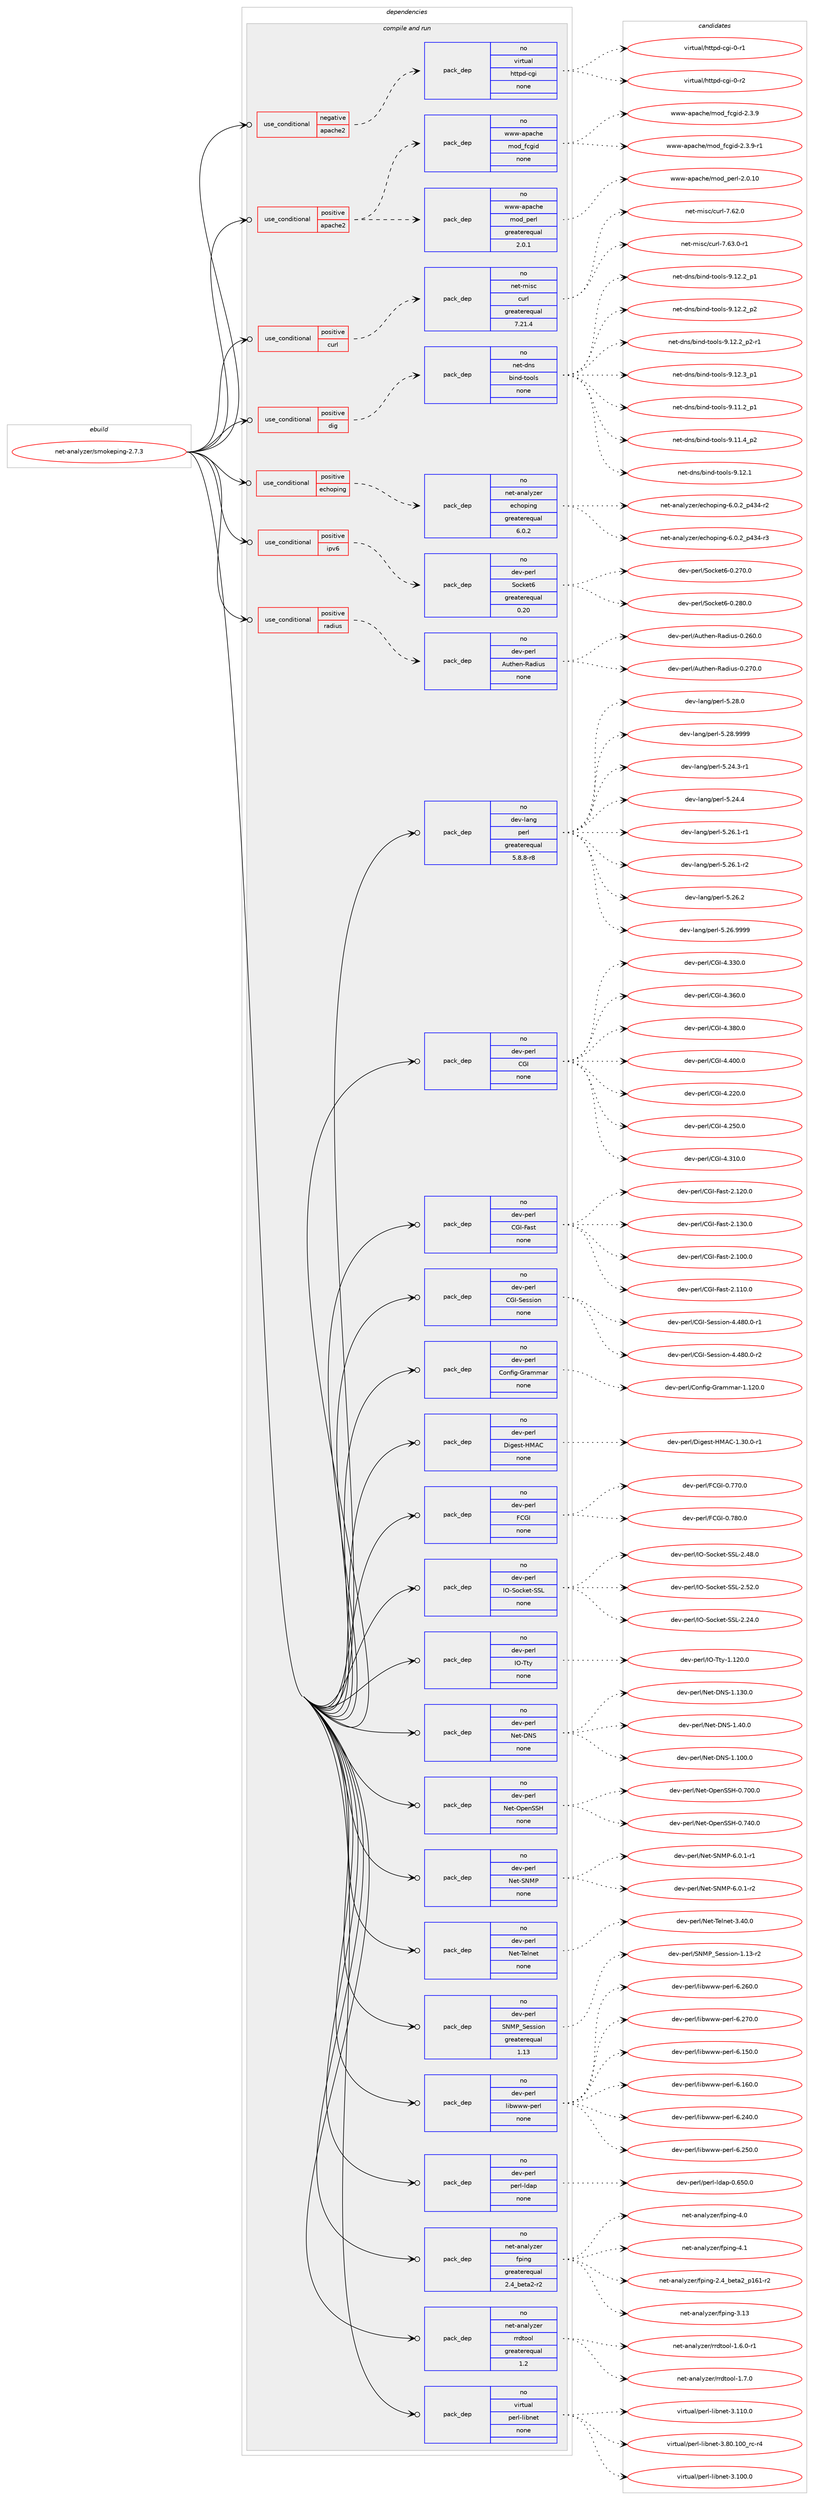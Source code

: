digraph prolog {

# *************
# Graph options
# *************

newrank=true;
concentrate=true;
compound=true;
graph [rankdir=LR,fontname=Helvetica,fontsize=10,ranksep=1.5];#, ranksep=2.5, nodesep=0.2];
edge  [arrowhead=vee];
node  [fontname=Helvetica,fontsize=10];

# **********
# The ebuild
# **********

subgraph cluster_leftcol {
color=gray;
rank=same;
label=<<i>ebuild</i>>;
id [label="net-analyzer/smokeping-2.7.3", color=red, width=4, href="../net-analyzer/smokeping-2.7.3.svg"];
}

# ****************
# The dependencies
# ****************

subgraph cluster_midcol {
color=gray;
label=<<i>dependencies</i>>;
subgraph cluster_compile {
fillcolor="#eeeeee";
style=filled;
label=<<i>compile</i>>;
}
subgraph cluster_compileandrun {
fillcolor="#eeeeee";
style=filled;
label=<<i>compile and run</i>>;
subgraph cond322 {
dependency2736 [label=<<TABLE BORDER="0" CELLBORDER="1" CELLSPACING="0" CELLPADDING="4"><TR><TD ROWSPAN="3" CELLPADDING="10">use_conditional</TD></TR><TR><TD>negative</TD></TR><TR><TD>apache2</TD></TR></TABLE>>, shape=none, color=red];
subgraph pack2316 {
dependency2737 [label=<<TABLE BORDER="0" CELLBORDER="1" CELLSPACING="0" CELLPADDING="4" WIDTH="220"><TR><TD ROWSPAN="6" CELLPADDING="30">pack_dep</TD></TR><TR><TD WIDTH="110">no</TD></TR><TR><TD>virtual</TD></TR><TR><TD>httpd-cgi</TD></TR><TR><TD>none</TD></TR><TR><TD></TD></TR></TABLE>>, shape=none, color=blue];
}
dependency2736:e -> dependency2737:w [weight=20,style="dashed",arrowhead="vee"];
}
id:e -> dependency2736:w [weight=20,style="solid",arrowhead="odotvee"];
subgraph cond323 {
dependency2738 [label=<<TABLE BORDER="0" CELLBORDER="1" CELLSPACING="0" CELLPADDING="4"><TR><TD ROWSPAN="3" CELLPADDING="10">use_conditional</TD></TR><TR><TD>positive</TD></TR><TR><TD>apache2</TD></TR></TABLE>>, shape=none, color=red];
subgraph pack2317 {
dependency2739 [label=<<TABLE BORDER="0" CELLBORDER="1" CELLSPACING="0" CELLPADDING="4" WIDTH="220"><TR><TD ROWSPAN="6" CELLPADDING="30">pack_dep</TD></TR><TR><TD WIDTH="110">no</TD></TR><TR><TD>www-apache</TD></TR><TR><TD>mod_perl</TD></TR><TR><TD>greaterequal</TD></TR><TR><TD>2.0.1</TD></TR></TABLE>>, shape=none, color=blue];
}
dependency2738:e -> dependency2739:w [weight=20,style="dashed",arrowhead="vee"];
subgraph pack2318 {
dependency2740 [label=<<TABLE BORDER="0" CELLBORDER="1" CELLSPACING="0" CELLPADDING="4" WIDTH="220"><TR><TD ROWSPAN="6" CELLPADDING="30">pack_dep</TD></TR><TR><TD WIDTH="110">no</TD></TR><TR><TD>www-apache</TD></TR><TR><TD>mod_fcgid</TD></TR><TR><TD>none</TD></TR><TR><TD></TD></TR></TABLE>>, shape=none, color=blue];
}
dependency2738:e -> dependency2740:w [weight=20,style="dashed",arrowhead="vee"];
}
id:e -> dependency2738:w [weight=20,style="solid",arrowhead="odotvee"];
subgraph cond324 {
dependency2741 [label=<<TABLE BORDER="0" CELLBORDER="1" CELLSPACING="0" CELLPADDING="4"><TR><TD ROWSPAN="3" CELLPADDING="10">use_conditional</TD></TR><TR><TD>positive</TD></TR><TR><TD>curl</TD></TR></TABLE>>, shape=none, color=red];
subgraph pack2319 {
dependency2742 [label=<<TABLE BORDER="0" CELLBORDER="1" CELLSPACING="0" CELLPADDING="4" WIDTH="220"><TR><TD ROWSPAN="6" CELLPADDING="30">pack_dep</TD></TR><TR><TD WIDTH="110">no</TD></TR><TR><TD>net-misc</TD></TR><TR><TD>curl</TD></TR><TR><TD>greaterequal</TD></TR><TR><TD>7.21.4</TD></TR></TABLE>>, shape=none, color=blue];
}
dependency2741:e -> dependency2742:w [weight=20,style="dashed",arrowhead="vee"];
}
id:e -> dependency2741:w [weight=20,style="solid",arrowhead="odotvee"];
subgraph cond325 {
dependency2743 [label=<<TABLE BORDER="0" CELLBORDER="1" CELLSPACING="0" CELLPADDING="4"><TR><TD ROWSPAN="3" CELLPADDING="10">use_conditional</TD></TR><TR><TD>positive</TD></TR><TR><TD>dig</TD></TR></TABLE>>, shape=none, color=red];
subgraph pack2320 {
dependency2744 [label=<<TABLE BORDER="0" CELLBORDER="1" CELLSPACING="0" CELLPADDING="4" WIDTH="220"><TR><TD ROWSPAN="6" CELLPADDING="30">pack_dep</TD></TR><TR><TD WIDTH="110">no</TD></TR><TR><TD>net-dns</TD></TR><TR><TD>bind-tools</TD></TR><TR><TD>none</TD></TR><TR><TD></TD></TR></TABLE>>, shape=none, color=blue];
}
dependency2743:e -> dependency2744:w [weight=20,style="dashed",arrowhead="vee"];
}
id:e -> dependency2743:w [weight=20,style="solid",arrowhead="odotvee"];
subgraph cond326 {
dependency2745 [label=<<TABLE BORDER="0" CELLBORDER="1" CELLSPACING="0" CELLPADDING="4"><TR><TD ROWSPAN="3" CELLPADDING="10">use_conditional</TD></TR><TR><TD>positive</TD></TR><TR><TD>echoping</TD></TR></TABLE>>, shape=none, color=red];
subgraph pack2321 {
dependency2746 [label=<<TABLE BORDER="0" CELLBORDER="1" CELLSPACING="0" CELLPADDING="4" WIDTH="220"><TR><TD ROWSPAN="6" CELLPADDING="30">pack_dep</TD></TR><TR><TD WIDTH="110">no</TD></TR><TR><TD>net-analyzer</TD></TR><TR><TD>echoping</TD></TR><TR><TD>greaterequal</TD></TR><TR><TD>6.0.2</TD></TR></TABLE>>, shape=none, color=blue];
}
dependency2745:e -> dependency2746:w [weight=20,style="dashed",arrowhead="vee"];
}
id:e -> dependency2745:w [weight=20,style="solid",arrowhead="odotvee"];
subgraph cond327 {
dependency2747 [label=<<TABLE BORDER="0" CELLBORDER="1" CELLSPACING="0" CELLPADDING="4"><TR><TD ROWSPAN="3" CELLPADDING="10">use_conditional</TD></TR><TR><TD>positive</TD></TR><TR><TD>ipv6</TD></TR></TABLE>>, shape=none, color=red];
subgraph pack2322 {
dependency2748 [label=<<TABLE BORDER="0" CELLBORDER="1" CELLSPACING="0" CELLPADDING="4" WIDTH="220"><TR><TD ROWSPAN="6" CELLPADDING="30">pack_dep</TD></TR><TR><TD WIDTH="110">no</TD></TR><TR><TD>dev-perl</TD></TR><TR><TD>Socket6</TD></TR><TR><TD>greaterequal</TD></TR><TR><TD>0.20</TD></TR></TABLE>>, shape=none, color=blue];
}
dependency2747:e -> dependency2748:w [weight=20,style="dashed",arrowhead="vee"];
}
id:e -> dependency2747:w [weight=20,style="solid",arrowhead="odotvee"];
subgraph cond328 {
dependency2749 [label=<<TABLE BORDER="0" CELLBORDER="1" CELLSPACING="0" CELLPADDING="4"><TR><TD ROWSPAN="3" CELLPADDING="10">use_conditional</TD></TR><TR><TD>positive</TD></TR><TR><TD>radius</TD></TR></TABLE>>, shape=none, color=red];
subgraph pack2323 {
dependency2750 [label=<<TABLE BORDER="0" CELLBORDER="1" CELLSPACING="0" CELLPADDING="4" WIDTH="220"><TR><TD ROWSPAN="6" CELLPADDING="30">pack_dep</TD></TR><TR><TD WIDTH="110">no</TD></TR><TR><TD>dev-perl</TD></TR><TR><TD>Authen-Radius</TD></TR><TR><TD>none</TD></TR><TR><TD></TD></TR></TABLE>>, shape=none, color=blue];
}
dependency2749:e -> dependency2750:w [weight=20,style="dashed",arrowhead="vee"];
}
id:e -> dependency2749:w [weight=20,style="solid",arrowhead="odotvee"];
subgraph pack2324 {
dependency2751 [label=<<TABLE BORDER="0" CELLBORDER="1" CELLSPACING="0" CELLPADDING="4" WIDTH="220"><TR><TD ROWSPAN="6" CELLPADDING="30">pack_dep</TD></TR><TR><TD WIDTH="110">no</TD></TR><TR><TD>dev-lang</TD></TR><TR><TD>perl</TD></TR><TR><TD>greaterequal</TD></TR><TR><TD>5.8.8-r8</TD></TR></TABLE>>, shape=none, color=blue];
}
id:e -> dependency2751:w [weight=20,style="solid",arrowhead="odotvee"];
subgraph pack2325 {
dependency2752 [label=<<TABLE BORDER="0" CELLBORDER="1" CELLSPACING="0" CELLPADDING="4" WIDTH="220"><TR><TD ROWSPAN="6" CELLPADDING="30">pack_dep</TD></TR><TR><TD WIDTH="110">no</TD></TR><TR><TD>dev-perl</TD></TR><TR><TD>CGI</TD></TR><TR><TD>none</TD></TR><TR><TD></TD></TR></TABLE>>, shape=none, color=blue];
}
id:e -> dependency2752:w [weight=20,style="solid",arrowhead="odotvee"];
subgraph pack2326 {
dependency2753 [label=<<TABLE BORDER="0" CELLBORDER="1" CELLSPACING="0" CELLPADDING="4" WIDTH="220"><TR><TD ROWSPAN="6" CELLPADDING="30">pack_dep</TD></TR><TR><TD WIDTH="110">no</TD></TR><TR><TD>dev-perl</TD></TR><TR><TD>CGI-Fast</TD></TR><TR><TD>none</TD></TR><TR><TD></TD></TR></TABLE>>, shape=none, color=blue];
}
id:e -> dependency2753:w [weight=20,style="solid",arrowhead="odotvee"];
subgraph pack2327 {
dependency2754 [label=<<TABLE BORDER="0" CELLBORDER="1" CELLSPACING="0" CELLPADDING="4" WIDTH="220"><TR><TD ROWSPAN="6" CELLPADDING="30">pack_dep</TD></TR><TR><TD WIDTH="110">no</TD></TR><TR><TD>dev-perl</TD></TR><TR><TD>CGI-Session</TD></TR><TR><TD>none</TD></TR><TR><TD></TD></TR></TABLE>>, shape=none, color=blue];
}
id:e -> dependency2754:w [weight=20,style="solid",arrowhead="odotvee"];
subgraph pack2328 {
dependency2755 [label=<<TABLE BORDER="0" CELLBORDER="1" CELLSPACING="0" CELLPADDING="4" WIDTH="220"><TR><TD ROWSPAN="6" CELLPADDING="30">pack_dep</TD></TR><TR><TD WIDTH="110">no</TD></TR><TR><TD>dev-perl</TD></TR><TR><TD>Config-Grammar</TD></TR><TR><TD>none</TD></TR><TR><TD></TD></TR></TABLE>>, shape=none, color=blue];
}
id:e -> dependency2755:w [weight=20,style="solid",arrowhead="odotvee"];
subgraph pack2329 {
dependency2756 [label=<<TABLE BORDER="0" CELLBORDER="1" CELLSPACING="0" CELLPADDING="4" WIDTH="220"><TR><TD ROWSPAN="6" CELLPADDING="30">pack_dep</TD></TR><TR><TD WIDTH="110">no</TD></TR><TR><TD>dev-perl</TD></TR><TR><TD>Digest-HMAC</TD></TR><TR><TD>none</TD></TR><TR><TD></TD></TR></TABLE>>, shape=none, color=blue];
}
id:e -> dependency2756:w [weight=20,style="solid",arrowhead="odotvee"];
subgraph pack2330 {
dependency2757 [label=<<TABLE BORDER="0" CELLBORDER="1" CELLSPACING="0" CELLPADDING="4" WIDTH="220"><TR><TD ROWSPAN="6" CELLPADDING="30">pack_dep</TD></TR><TR><TD WIDTH="110">no</TD></TR><TR><TD>dev-perl</TD></TR><TR><TD>FCGI</TD></TR><TR><TD>none</TD></TR><TR><TD></TD></TR></TABLE>>, shape=none, color=blue];
}
id:e -> dependency2757:w [weight=20,style="solid",arrowhead="odotvee"];
subgraph pack2331 {
dependency2758 [label=<<TABLE BORDER="0" CELLBORDER="1" CELLSPACING="0" CELLPADDING="4" WIDTH="220"><TR><TD ROWSPAN="6" CELLPADDING="30">pack_dep</TD></TR><TR><TD WIDTH="110">no</TD></TR><TR><TD>dev-perl</TD></TR><TR><TD>IO-Socket-SSL</TD></TR><TR><TD>none</TD></TR><TR><TD></TD></TR></TABLE>>, shape=none, color=blue];
}
id:e -> dependency2758:w [weight=20,style="solid",arrowhead="odotvee"];
subgraph pack2332 {
dependency2759 [label=<<TABLE BORDER="0" CELLBORDER="1" CELLSPACING="0" CELLPADDING="4" WIDTH="220"><TR><TD ROWSPAN="6" CELLPADDING="30">pack_dep</TD></TR><TR><TD WIDTH="110">no</TD></TR><TR><TD>dev-perl</TD></TR><TR><TD>IO-Tty</TD></TR><TR><TD>none</TD></TR><TR><TD></TD></TR></TABLE>>, shape=none, color=blue];
}
id:e -> dependency2759:w [weight=20,style="solid",arrowhead="odotvee"];
subgraph pack2333 {
dependency2760 [label=<<TABLE BORDER="0" CELLBORDER="1" CELLSPACING="0" CELLPADDING="4" WIDTH="220"><TR><TD ROWSPAN="6" CELLPADDING="30">pack_dep</TD></TR><TR><TD WIDTH="110">no</TD></TR><TR><TD>dev-perl</TD></TR><TR><TD>Net-DNS</TD></TR><TR><TD>none</TD></TR><TR><TD></TD></TR></TABLE>>, shape=none, color=blue];
}
id:e -> dependency2760:w [weight=20,style="solid",arrowhead="odotvee"];
subgraph pack2334 {
dependency2761 [label=<<TABLE BORDER="0" CELLBORDER="1" CELLSPACING="0" CELLPADDING="4" WIDTH="220"><TR><TD ROWSPAN="6" CELLPADDING="30">pack_dep</TD></TR><TR><TD WIDTH="110">no</TD></TR><TR><TD>dev-perl</TD></TR><TR><TD>Net-OpenSSH</TD></TR><TR><TD>none</TD></TR><TR><TD></TD></TR></TABLE>>, shape=none, color=blue];
}
id:e -> dependency2761:w [weight=20,style="solid",arrowhead="odotvee"];
subgraph pack2335 {
dependency2762 [label=<<TABLE BORDER="0" CELLBORDER="1" CELLSPACING="0" CELLPADDING="4" WIDTH="220"><TR><TD ROWSPAN="6" CELLPADDING="30">pack_dep</TD></TR><TR><TD WIDTH="110">no</TD></TR><TR><TD>dev-perl</TD></TR><TR><TD>Net-SNMP</TD></TR><TR><TD>none</TD></TR><TR><TD></TD></TR></TABLE>>, shape=none, color=blue];
}
id:e -> dependency2762:w [weight=20,style="solid",arrowhead="odotvee"];
subgraph pack2336 {
dependency2763 [label=<<TABLE BORDER="0" CELLBORDER="1" CELLSPACING="0" CELLPADDING="4" WIDTH="220"><TR><TD ROWSPAN="6" CELLPADDING="30">pack_dep</TD></TR><TR><TD WIDTH="110">no</TD></TR><TR><TD>dev-perl</TD></TR><TR><TD>Net-Telnet</TD></TR><TR><TD>none</TD></TR><TR><TD></TD></TR></TABLE>>, shape=none, color=blue];
}
id:e -> dependency2763:w [weight=20,style="solid",arrowhead="odotvee"];
subgraph pack2337 {
dependency2764 [label=<<TABLE BORDER="0" CELLBORDER="1" CELLSPACING="0" CELLPADDING="4" WIDTH="220"><TR><TD ROWSPAN="6" CELLPADDING="30">pack_dep</TD></TR><TR><TD WIDTH="110">no</TD></TR><TR><TD>dev-perl</TD></TR><TR><TD>SNMP_Session</TD></TR><TR><TD>greaterequal</TD></TR><TR><TD>1.13</TD></TR></TABLE>>, shape=none, color=blue];
}
id:e -> dependency2764:w [weight=20,style="solid",arrowhead="odotvee"];
subgraph pack2338 {
dependency2765 [label=<<TABLE BORDER="0" CELLBORDER="1" CELLSPACING="0" CELLPADDING="4" WIDTH="220"><TR><TD ROWSPAN="6" CELLPADDING="30">pack_dep</TD></TR><TR><TD WIDTH="110">no</TD></TR><TR><TD>dev-perl</TD></TR><TR><TD>libwww-perl</TD></TR><TR><TD>none</TD></TR><TR><TD></TD></TR></TABLE>>, shape=none, color=blue];
}
id:e -> dependency2765:w [weight=20,style="solid",arrowhead="odotvee"];
subgraph pack2339 {
dependency2766 [label=<<TABLE BORDER="0" CELLBORDER="1" CELLSPACING="0" CELLPADDING="4" WIDTH="220"><TR><TD ROWSPAN="6" CELLPADDING="30">pack_dep</TD></TR><TR><TD WIDTH="110">no</TD></TR><TR><TD>dev-perl</TD></TR><TR><TD>perl-ldap</TD></TR><TR><TD>none</TD></TR><TR><TD></TD></TR></TABLE>>, shape=none, color=blue];
}
id:e -> dependency2766:w [weight=20,style="solid",arrowhead="odotvee"];
subgraph pack2340 {
dependency2767 [label=<<TABLE BORDER="0" CELLBORDER="1" CELLSPACING="0" CELLPADDING="4" WIDTH="220"><TR><TD ROWSPAN="6" CELLPADDING="30">pack_dep</TD></TR><TR><TD WIDTH="110">no</TD></TR><TR><TD>net-analyzer</TD></TR><TR><TD>fping</TD></TR><TR><TD>greaterequal</TD></TR><TR><TD>2.4_beta2-r2</TD></TR></TABLE>>, shape=none, color=blue];
}
id:e -> dependency2767:w [weight=20,style="solid",arrowhead="odotvee"];
subgraph pack2341 {
dependency2768 [label=<<TABLE BORDER="0" CELLBORDER="1" CELLSPACING="0" CELLPADDING="4" WIDTH="220"><TR><TD ROWSPAN="6" CELLPADDING="30">pack_dep</TD></TR><TR><TD WIDTH="110">no</TD></TR><TR><TD>net-analyzer</TD></TR><TR><TD>rrdtool</TD></TR><TR><TD>greaterequal</TD></TR><TR><TD>1.2</TD></TR></TABLE>>, shape=none, color=blue];
}
id:e -> dependency2768:w [weight=20,style="solid",arrowhead="odotvee"];
subgraph pack2342 {
dependency2769 [label=<<TABLE BORDER="0" CELLBORDER="1" CELLSPACING="0" CELLPADDING="4" WIDTH="220"><TR><TD ROWSPAN="6" CELLPADDING="30">pack_dep</TD></TR><TR><TD WIDTH="110">no</TD></TR><TR><TD>virtual</TD></TR><TR><TD>perl-libnet</TD></TR><TR><TD>none</TD></TR><TR><TD></TD></TR></TABLE>>, shape=none, color=blue];
}
id:e -> dependency2769:w [weight=20,style="solid",arrowhead="odotvee"];
}
subgraph cluster_run {
fillcolor="#eeeeee";
style=filled;
label=<<i>run</i>>;
}
}

# **************
# The candidates
# **************

subgraph cluster_choices {
rank=same;
color=gray;
label=<<i>candidates</i>>;

subgraph choice2316 {
color=black;
nodesep=1;
choice1181051141161179710847104116116112100459910310545484511449 [label="virtual/httpd-cgi-0-r1", color=red, width=4,href="../virtual/httpd-cgi-0-r1.svg"];
choice1181051141161179710847104116116112100459910310545484511450 [label="virtual/httpd-cgi-0-r2", color=red, width=4,href="../virtual/httpd-cgi-0-r2.svg"];
dependency2737:e -> choice1181051141161179710847104116116112100459910310545484511449:w [style=dotted,weight="100"];
dependency2737:e -> choice1181051141161179710847104116116112100459910310545484511450:w [style=dotted,weight="100"];
}
subgraph choice2317 {
color=black;
nodesep=1;
choice11911911945971129799104101471091111009511210111410845504648464948 [label="www-apache/mod_perl-2.0.10", color=red, width=4,href="../www-apache/mod_perl-2.0.10.svg"];
dependency2739:e -> choice11911911945971129799104101471091111009511210111410845504648464948:w [style=dotted,weight="100"];
}
subgraph choice2318 {
color=black;
nodesep=1;
choice11911911945971129799104101471091111009510299103105100455046514657 [label="www-apache/mod_fcgid-2.3.9", color=red, width=4,href="../www-apache/mod_fcgid-2.3.9.svg"];
choice119119119459711297991041014710911110095102991031051004550465146574511449 [label="www-apache/mod_fcgid-2.3.9-r1", color=red, width=4,href="../www-apache/mod_fcgid-2.3.9-r1.svg"];
dependency2740:e -> choice11911911945971129799104101471091111009510299103105100455046514657:w [style=dotted,weight="100"];
dependency2740:e -> choice119119119459711297991041014710911110095102991031051004550465146574511449:w [style=dotted,weight="100"];
}
subgraph choice2319 {
color=black;
nodesep=1;
choice1101011164510910511599479911711410845554654504648 [label="net-misc/curl-7.62.0", color=red, width=4,href="../net-misc/curl-7.62.0.svg"];
choice11010111645109105115994799117114108455546545146484511449 [label="net-misc/curl-7.63.0-r1", color=red, width=4,href="../net-misc/curl-7.63.0-r1.svg"];
dependency2742:e -> choice1101011164510910511599479911711410845554654504648:w [style=dotted,weight="100"];
dependency2742:e -> choice11010111645109105115994799117114108455546545146484511449:w [style=dotted,weight="100"];
}
subgraph choice2320 {
color=black;
nodesep=1;
choice11010111645100110115479810511010045116111111108115455746494946509511249 [label="net-dns/bind-tools-9.11.2_p1", color=red, width=4,href="../net-dns/bind-tools-9.11.2_p1.svg"];
choice11010111645100110115479810511010045116111111108115455746494946529511250 [label="net-dns/bind-tools-9.11.4_p2", color=red, width=4,href="../net-dns/bind-tools-9.11.4_p2.svg"];
choice1101011164510011011547981051101004511611111110811545574649504649 [label="net-dns/bind-tools-9.12.1", color=red, width=4,href="../net-dns/bind-tools-9.12.1.svg"];
choice11010111645100110115479810511010045116111111108115455746495046509511249 [label="net-dns/bind-tools-9.12.2_p1", color=red, width=4,href="../net-dns/bind-tools-9.12.2_p1.svg"];
choice11010111645100110115479810511010045116111111108115455746495046509511250 [label="net-dns/bind-tools-9.12.2_p2", color=red, width=4,href="../net-dns/bind-tools-9.12.2_p2.svg"];
choice110101116451001101154798105110100451161111111081154557464950465095112504511449 [label="net-dns/bind-tools-9.12.2_p2-r1", color=red, width=4,href="../net-dns/bind-tools-9.12.2_p2-r1.svg"];
choice11010111645100110115479810511010045116111111108115455746495046519511249 [label="net-dns/bind-tools-9.12.3_p1", color=red, width=4,href="../net-dns/bind-tools-9.12.3_p1.svg"];
dependency2744:e -> choice11010111645100110115479810511010045116111111108115455746494946509511249:w [style=dotted,weight="100"];
dependency2744:e -> choice11010111645100110115479810511010045116111111108115455746494946529511250:w [style=dotted,weight="100"];
dependency2744:e -> choice1101011164510011011547981051101004511611111110811545574649504649:w [style=dotted,weight="100"];
dependency2744:e -> choice11010111645100110115479810511010045116111111108115455746495046509511249:w [style=dotted,weight="100"];
dependency2744:e -> choice11010111645100110115479810511010045116111111108115455746495046509511250:w [style=dotted,weight="100"];
dependency2744:e -> choice110101116451001101154798105110100451161111111081154557464950465095112504511449:w [style=dotted,weight="100"];
dependency2744:e -> choice11010111645100110115479810511010045116111111108115455746495046519511249:w [style=dotted,weight="100"];
}
subgraph choice2321 {
color=black;
nodesep=1;
choice1101011164597110971081211221011144710199104111112105110103455446484650951125251524511450 [label="net-analyzer/echoping-6.0.2_p434-r2", color=red, width=4,href="../net-analyzer/echoping-6.0.2_p434-r2.svg"];
choice1101011164597110971081211221011144710199104111112105110103455446484650951125251524511451 [label="net-analyzer/echoping-6.0.2_p434-r3", color=red, width=4,href="../net-analyzer/echoping-6.0.2_p434-r3.svg"];
dependency2746:e -> choice1101011164597110971081211221011144710199104111112105110103455446484650951125251524511450:w [style=dotted,weight="100"];
dependency2746:e -> choice1101011164597110971081211221011144710199104111112105110103455446484650951125251524511451:w [style=dotted,weight="100"];
}
subgraph choice2322 {
color=black;
nodesep=1;
choice10010111845112101114108478311199107101116544548465055484648 [label="dev-perl/Socket6-0.270.0", color=red, width=4,href="../dev-perl/Socket6-0.270.0.svg"];
choice10010111845112101114108478311199107101116544548465056484648 [label="dev-perl/Socket6-0.280.0", color=red, width=4,href="../dev-perl/Socket6-0.280.0.svg"];
dependency2748:e -> choice10010111845112101114108478311199107101116544548465055484648:w [style=dotted,weight="100"];
dependency2748:e -> choice10010111845112101114108478311199107101116544548465056484648:w [style=dotted,weight="100"];
}
subgraph choice2323 {
color=black;
nodesep=1;
choice1001011184511210111410847651171161041011104582971001051171154548465054484648 [label="dev-perl/Authen-Radius-0.260.0", color=red, width=4,href="../dev-perl/Authen-Radius-0.260.0.svg"];
choice1001011184511210111410847651171161041011104582971001051171154548465055484648 [label="dev-perl/Authen-Radius-0.270.0", color=red, width=4,href="../dev-perl/Authen-Radius-0.270.0.svg"];
dependency2750:e -> choice1001011184511210111410847651171161041011104582971001051171154548465054484648:w [style=dotted,weight="100"];
dependency2750:e -> choice1001011184511210111410847651171161041011104582971001051171154548465055484648:w [style=dotted,weight="100"];
}
subgraph choice2324 {
color=black;
nodesep=1;
choice100101118451089711010347112101114108455346505246514511449 [label="dev-lang/perl-5.24.3-r1", color=red, width=4,href="../dev-lang/perl-5.24.3-r1.svg"];
choice10010111845108971101034711210111410845534650524652 [label="dev-lang/perl-5.24.4", color=red, width=4,href="../dev-lang/perl-5.24.4.svg"];
choice100101118451089711010347112101114108455346505446494511449 [label="dev-lang/perl-5.26.1-r1", color=red, width=4,href="../dev-lang/perl-5.26.1-r1.svg"];
choice100101118451089711010347112101114108455346505446494511450 [label="dev-lang/perl-5.26.1-r2", color=red, width=4,href="../dev-lang/perl-5.26.1-r2.svg"];
choice10010111845108971101034711210111410845534650544650 [label="dev-lang/perl-5.26.2", color=red, width=4,href="../dev-lang/perl-5.26.2.svg"];
choice10010111845108971101034711210111410845534650544657575757 [label="dev-lang/perl-5.26.9999", color=red, width=4,href="../dev-lang/perl-5.26.9999.svg"];
choice10010111845108971101034711210111410845534650564648 [label="dev-lang/perl-5.28.0", color=red, width=4,href="../dev-lang/perl-5.28.0.svg"];
choice10010111845108971101034711210111410845534650564657575757 [label="dev-lang/perl-5.28.9999", color=red, width=4,href="../dev-lang/perl-5.28.9999.svg"];
dependency2751:e -> choice100101118451089711010347112101114108455346505246514511449:w [style=dotted,weight="100"];
dependency2751:e -> choice10010111845108971101034711210111410845534650524652:w [style=dotted,weight="100"];
dependency2751:e -> choice100101118451089711010347112101114108455346505446494511449:w [style=dotted,weight="100"];
dependency2751:e -> choice100101118451089711010347112101114108455346505446494511450:w [style=dotted,weight="100"];
dependency2751:e -> choice10010111845108971101034711210111410845534650544650:w [style=dotted,weight="100"];
dependency2751:e -> choice10010111845108971101034711210111410845534650544657575757:w [style=dotted,weight="100"];
dependency2751:e -> choice10010111845108971101034711210111410845534650564648:w [style=dotted,weight="100"];
dependency2751:e -> choice10010111845108971101034711210111410845534650564657575757:w [style=dotted,weight="100"];
}
subgraph choice2325 {
color=black;
nodesep=1;
choice10010111845112101114108476771734552465050484648 [label="dev-perl/CGI-4.220.0", color=red, width=4,href="../dev-perl/CGI-4.220.0.svg"];
choice10010111845112101114108476771734552465053484648 [label="dev-perl/CGI-4.250.0", color=red, width=4,href="../dev-perl/CGI-4.250.0.svg"];
choice10010111845112101114108476771734552465149484648 [label="dev-perl/CGI-4.310.0", color=red, width=4,href="../dev-perl/CGI-4.310.0.svg"];
choice10010111845112101114108476771734552465151484648 [label="dev-perl/CGI-4.330.0", color=red, width=4,href="../dev-perl/CGI-4.330.0.svg"];
choice10010111845112101114108476771734552465154484648 [label="dev-perl/CGI-4.360.0", color=red, width=4,href="../dev-perl/CGI-4.360.0.svg"];
choice10010111845112101114108476771734552465156484648 [label="dev-perl/CGI-4.380.0", color=red, width=4,href="../dev-perl/CGI-4.380.0.svg"];
choice10010111845112101114108476771734552465248484648 [label="dev-perl/CGI-4.400.0", color=red, width=4,href="../dev-perl/CGI-4.400.0.svg"];
dependency2752:e -> choice10010111845112101114108476771734552465050484648:w [style=dotted,weight="100"];
dependency2752:e -> choice10010111845112101114108476771734552465053484648:w [style=dotted,weight="100"];
dependency2752:e -> choice10010111845112101114108476771734552465149484648:w [style=dotted,weight="100"];
dependency2752:e -> choice10010111845112101114108476771734552465151484648:w [style=dotted,weight="100"];
dependency2752:e -> choice10010111845112101114108476771734552465154484648:w [style=dotted,weight="100"];
dependency2752:e -> choice10010111845112101114108476771734552465156484648:w [style=dotted,weight="100"];
dependency2752:e -> choice10010111845112101114108476771734552465248484648:w [style=dotted,weight="100"];
}
subgraph choice2326 {
color=black;
nodesep=1;
choice10010111845112101114108476771734570971151164550464948484648 [label="dev-perl/CGI-Fast-2.100.0", color=red, width=4,href="../dev-perl/CGI-Fast-2.100.0.svg"];
choice10010111845112101114108476771734570971151164550464949484648 [label="dev-perl/CGI-Fast-2.110.0", color=red, width=4,href="../dev-perl/CGI-Fast-2.110.0.svg"];
choice10010111845112101114108476771734570971151164550464950484648 [label="dev-perl/CGI-Fast-2.120.0", color=red, width=4,href="../dev-perl/CGI-Fast-2.120.0.svg"];
choice10010111845112101114108476771734570971151164550464951484648 [label="dev-perl/CGI-Fast-2.130.0", color=red, width=4,href="../dev-perl/CGI-Fast-2.130.0.svg"];
dependency2753:e -> choice10010111845112101114108476771734570971151164550464948484648:w [style=dotted,weight="100"];
dependency2753:e -> choice10010111845112101114108476771734570971151164550464949484648:w [style=dotted,weight="100"];
dependency2753:e -> choice10010111845112101114108476771734570971151164550464950484648:w [style=dotted,weight="100"];
dependency2753:e -> choice10010111845112101114108476771734570971151164550464951484648:w [style=dotted,weight="100"];
}
subgraph choice2327 {
color=black;
nodesep=1;
choice1001011184511210111410847677173458310111511510511111045524652564846484511449 [label="dev-perl/CGI-Session-4.480.0-r1", color=red, width=4,href="../dev-perl/CGI-Session-4.480.0-r1.svg"];
choice1001011184511210111410847677173458310111511510511111045524652564846484511450 [label="dev-perl/CGI-Session-4.480.0-r2", color=red, width=4,href="../dev-perl/CGI-Session-4.480.0-r2.svg"];
dependency2754:e -> choice1001011184511210111410847677173458310111511510511111045524652564846484511449:w [style=dotted,weight="100"];
dependency2754:e -> choice1001011184511210111410847677173458310111511510511111045524652564846484511450:w [style=dotted,weight="100"];
}
subgraph choice2328 {
color=black;
nodesep=1;
choice100101118451121011141084767111110102105103457111497109109971144549464950484648 [label="dev-perl/Config-Grammar-1.120.0", color=red, width=4,href="../dev-perl/Config-Grammar-1.120.0.svg"];
dependency2755:e -> choice100101118451121011141084767111110102105103457111497109109971144549464950484648:w [style=dotted,weight="100"];
}
subgraph choice2329 {
color=black;
nodesep=1;
choice1001011184511210111410847681051031011151164572776567454946514846484511449 [label="dev-perl/Digest-HMAC-1.30.0-r1", color=red, width=4,href="../dev-perl/Digest-HMAC-1.30.0-r1.svg"];
dependency2756:e -> choice1001011184511210111410847681051031011151164572776567454946514846484511449:w [style=dotted,weight="100"];
}
subgraph choice2330 {
color=black;
nodesep=1;
choice1001011184511210111410847706771734548465555484648 [label="dev-perl/FCGI-0.770.0", color=red, width=4,href="../dev-perl/FCGI-0.770.0.svg"];
choice1001011184511210111410847706771734548465556484648 [label="dev-perl/FCGI-0.780.0", color=red, width=4,href="../dev-perl/FCGI-0.780.0.svg"];
dependency2757:e -> choice1001011184511210111410847706771734548465555484648:w [style=dotted,weight="100"];
dependency2757:e -> choice1001011184511210111410847706771734548465556484648:w [style=dotted,weight="100"];
}
subgraph choice2331 {
color=black;
nodesep=1;
choice100101118451121011141084773794583111991071011164583837645504650524648 [label="dev-perl/IO-Socket-SSL-2.24.0", color=red, width=4,href="../dev-perl/IO-Socket-SSL-2.24.0.svg"];
choice100101118451121011141084773794583111991071011164583837645504652564648 [label="dev-perl/IO-Socket-SSL-2.48.0", color=red, width=4,href="../dev-perl/IO-Socket-SSL-2.48.0.svg"];
choice100101118451121011141084773794583111991071011164583837645504653504648 [label="dev-perl/IO-Socket-SSL-2.52.0", color=red, width=4,href="../dev-perl/IO-Socket-SSL-2.52.0.svg"];
dependency2758:e -> choice100101118451121011141084773794583111991071011164583837645504650524648:w [style=dotted,weight="100"];
dependency2758:e -> choice100101118451121011141084773794583111991071011164583837645504652564648:w [style=dotted,weight="100"];
dependency2758:e -> choice100101118451121011141084773794583111991071011164583837645504653504648:w [style=dotted,weight="100"];
}
subgraph choice2332 {
color=black;
nodesep=1;
choice1001011184511210111410847737945841161214549464950484648 [label="dev-perl/IO-Tty-1.120.0", color=red, width=4,href="../dev-perl/IO-Tty-1.120.0.svg"];
dependency2759:e -> choice1001011184511210111410847737945841161214549464950484648:w [style=dotted,weight="100"];
}
subgraph choice2333 {
color=black;
nodesep=1;
choice100101118451121011141084778101116456878834549464948484648 [label="dev-perl/Net-DNS-1.100.0", color=red, width=4,href="../dev-perl/Net-DNS-1.100.0.svg"];
choice100101118451121011141084778101116456878834549464951484648 [label="dev-perl/Net-DNS-1.130.0", color=red, width=4,href="../dev-perl/Net-DNS-1.130.0.svg"];
choice1001011184511210111410847781011164568788345494652484648 [label="dev-perl/Net-DNS-1.40.0", color=red, width=4,href="../dev-perl/Net-DNS-1.40.0.svg"];
dependency2760:e -> choice100101118451121011141084778101116456878834549464948484648:w [style=dotted,weight="100"];
dependency2760:e -> choice100101118451121011141084778101116456878834549464951484648:w [style=dotted,weight="100"];
dependency2760:e -> choice1001011184511210111410847781011164568788345494652484648:w [style=dotted,weight="100"];
}
subgraph choice2334 {
color=black;
nodesep=1;
choice10010111845112101114108477810111645791121011108383724548465548484648 [label="dev-perl/Net-OpenSSH-0.700.0", color=red, width=4,href="../dev-perl/Net-OpenSSH-0.700.0.svg"];
choice10010111845112101114108477810111645791121011108383724548465552484648 [label="dev-perl/Net-OpenSSH-0.740.0", color=red, width=4,href="../dev-perl/Net-OpenSSH-0.740.0.svg"];
dependency2761:e -> choice10010111845112101114108477810111645791121011108383724548465548484648:w [style=dotted,weight="100"];
dependency2761:e -> choice10010111845112101114108477810111645791121011108383724548465552484648:w [style=dotted,weight="100"];
}
subgraph choice2335 {
color=black;
nodesep=1;
choice10010111845112101114108477810111645837877804554464846494511449 [label="dev-perl/Net-SNMP-6.0.1-r1", color=red, width=4,href="../dev-perl/Net-SNMP-6.0.1-r1.svg"];
choice10010111845112101114108477810111645837877804554464846494511450 [label="dev-perl/Net-SNMP-6.0.1-r2", color=red, width=4,href="../dev-perl/Net-SNMP-6.0.1-r2.svg"];
dependency2762:e -> choice10010111845112101114108477810111645837877804554464846494511449:w [style=dotted,weight="100"];
dependency2762:e -> choice10010111845112101114108477810111645837877804554464846494511450:w [style=dotted,weight="100"];
}
subgraph choice2336 {
color=black;
nodesep=1;
choice100101118451121011141084778101116458410110811010111645514652484648 [label="dev-perl/Net-Telnet-3.40.0", color=red, width=4,href="../dev-perl/Net-Telnet-3.40.0.svg"];
dependency2763:e -> choice100101118451121011141084778101116458410110811010111645514652484648:w [style=dotted,weight="100"];
}
subgraph choice2337 {
color=black;
nodesep=1;
choice100101118451121011141084783787780958310111511510511111045494649514511450 [label="dev-perl/SNMP_Session-1.13-r2", color=red, width=4,href="../dev-perl/SNMP_Session-1.13-r2.svg"];
dependency2764:e -> choice100101118451121011141084783787780958310111511510511111045494649514511450:w [style=dotted,weight="100"];
}
subgraph choice2338 {
color=black;
nodesep=1;
choice100101118451121011141084710810598119119119451121011141084554464953484648 [label="dev-perl/libwww-perl-6.150.0", color=red, width=4,href="../dev-perl/libwww-perl-6.150.0.svg"];
choice100101118451121011141084710810598119119119451121011141084554464954484648 [label="dev-perl/libwww-perl-6.160.0", color=red, width=4,href="../dev-perl/libwww-perl-6.160.0.svg"];
choice100101118451121011141084710810598119119119451121011141084554465052484648 [label="dev-perl/libwww-perl-6.240.0", color=red, width=4,href="../dev-perl/libwww-perl-6.240.0.svg"];
choice100101118451121011141084710810598119119119451121011141084554465053484648 [label="dev-perl/libwww-perl-6.250.0", color=red, width=4,href="../dev-perl/libwww-perl-6.250.0.svg"];
choice100101118451121011141084710810598119119119451121011141084554465054484648 [label="dev-perl/libwww-perl-6.260.0", color=red, width=4,href="../dev-perl/libwww-perl-6.260.0.svg"];
choice100101118451121011141084710810598119119119451121011141084554465055484648 [label="dev-perl/libwww-perl-6.270.0", color=red, width=4,href="../dev-perl/libwww-perl-6.270.0.svg"];
dependency2765:e -> choice100101118451121011141084710810598119119119451121011141084554464953484648:w [style=dotted,weight="100"];
dependency2765:e -> choice100101118451121011141084710810598119119119451121011141084554464954484648:w [style=dotted,weight="100"];
dependency2765:e -> choice100101118451121011141084710810598119119119451121011141084554465052484648:w [style=dotted,weight="100"];
dependency2765:e -> choice100101118451121011141084710810598119119119451121011141084554465053484648:w [style=dotted,weight="100"];
dependency2765:e -> choice100101118451121011141084710810598119119119451121011141084554465054484648:w [style=dotted,weight="100"];
dependency2765:e -> choice100101118451121011141084710810598119119119451121011141084554465055484648:w [style=dotted,weight="100"];
}
subgraph choice2339 {
color=black;
nodesep=1;
choice100101118451121011141084711210111410845108100971124548465453484648 [label="dev-perl/perl-ldap-0.650.0", color=red, width=4,href="../dev-perl/perl-ldap-0.650.0.svg"];
dependency2766:e -> choice100101118451121011141084711210111410845108100971124548465453484648:w [style=dotted,weight="100"];
}
subgraph choice2340 {
color=black;
nodesep=1;
choice110101116459711097108121122101114471021121051101034550465295981011169750951124954494511450 [label="net-analyzer/fping-2.4_beta2_p161-r2", color=red, width=4,href="../net-analyzer/fping-2.4_beta2_p161-r2.svg"];
choice110101116459711097108121122101114471021121051101034551464951 [label="net-analyzer/fping-3.13", color=red, width=4,href="../net-analyzer/fping-3.13.svg"];
choice1101011164597110971081211221011144710211210511010345524648 [label="net-analyzer/fping-4.0", color=red, width=4,href="../net-analyzer/fping-4.0.svg"];
choice1101011164597110971081211221011144710211210511010345524649 [label="net-analyzer/fping-4.1", color=red, width=4,href="../net-analyzer/fping-4.1.svg"];
dependency2767:e -> choice110101116459711097108121122101114471021121051101034550465295981011169750951124954494511450:w [style=dotted,weight="100"];
dependency2767:e -> choice110101116459711097108121122101114471021121051101034551464951:w [style=dotted,weight="100"];
dependency2767:e -> choice1101011164597110971081211221011144710211210511010345524648:w [style=dotted,weight="100"];
dependency2767:e -> choice1101011164597110971081211221011144710211210511010345524649:w [style=dotted,weight="100"];
}
subgraph choice2341 {
color=black;
nodesep=1;
choice110101116459711097108121122101114471141141001161111111084549465446484511449 [label="net-analyzer/rrdtool-1.6.0-r1", color=red, width=4,href="../net-analyzer/rrdtool-1.6.0-r1.svg"];
choice11010111645971109710812112210111447114114100116111111108454946554648 [label="net-analyzer/rrdtool-1.7.0", color=red, width=4,href="../net-analyzer/rrdtool-1.7.0.svg"];
dependency2768:e -> choice110101116459711097108121122101114471141141001161111111084549465446484511449:w [style=dotted,weight="100"];
dependency2768:e -> choice11010111645971109710812112210111447114114100116111111108454946554648:w [style=dotted,weight="100"];
}
subgraph choice2342 {
color=black;
nodesep=1;
choice118105114116117971084711210111410845108105981101011164551464948484648 [label="virtual/perl-libnet-3.100.0", color=red, width=4,href="../virtual/perl-libnet-3.100.0.svg"];
choice118105114116117971084711210111410845108105981101011164551464949484648 [label="virtual/perl-libnet-3.110.0", color=red, width=4,href="../virtual/perl-libnet-3.110.0.svg"];
choice1181051141161179710847112101114108451081059811010111645514656484649484895114994511452 [label="virtual/perl-libnet-3.80.100_rc-r4", color=red, width=4,href="../virtual/perl-libnet-3.80.100_rc-r4.svg"];
dependency2769:e -> choice118105114116117971084711210111410845108105981101011164551464948484648:w [style=dotted,weight="100"];
dependency2769:e -> choice118105114116117971084711210111410845108105981101011164551464949484648:w [style=dotted,weight="100"];
dependency2769:e -> choice1181051141161179710847112101114108451081059811010111645514656484649484895114994511452:w [style=dotted,weight="100"];
}
}

}
